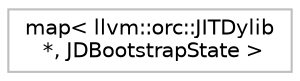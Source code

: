digraph "Graphical Class Hierarchy"
{
 // LATEX_PDF_SIZE
  bgcolor="transparent";
  edge [fontname="Helvetica",fontsize="10",labelfontname="Helvetica",labelfontsize="10"];
  node [fontname="Helvetica",fontsize="10",shape=record];
  rankdir="LR";
  Node0 [label="map\< llvm::orc::JITDylib\l *, JDBootstrapState \>",height=0.2,width=0.4,color="grey75",tooltip=" "];
}
